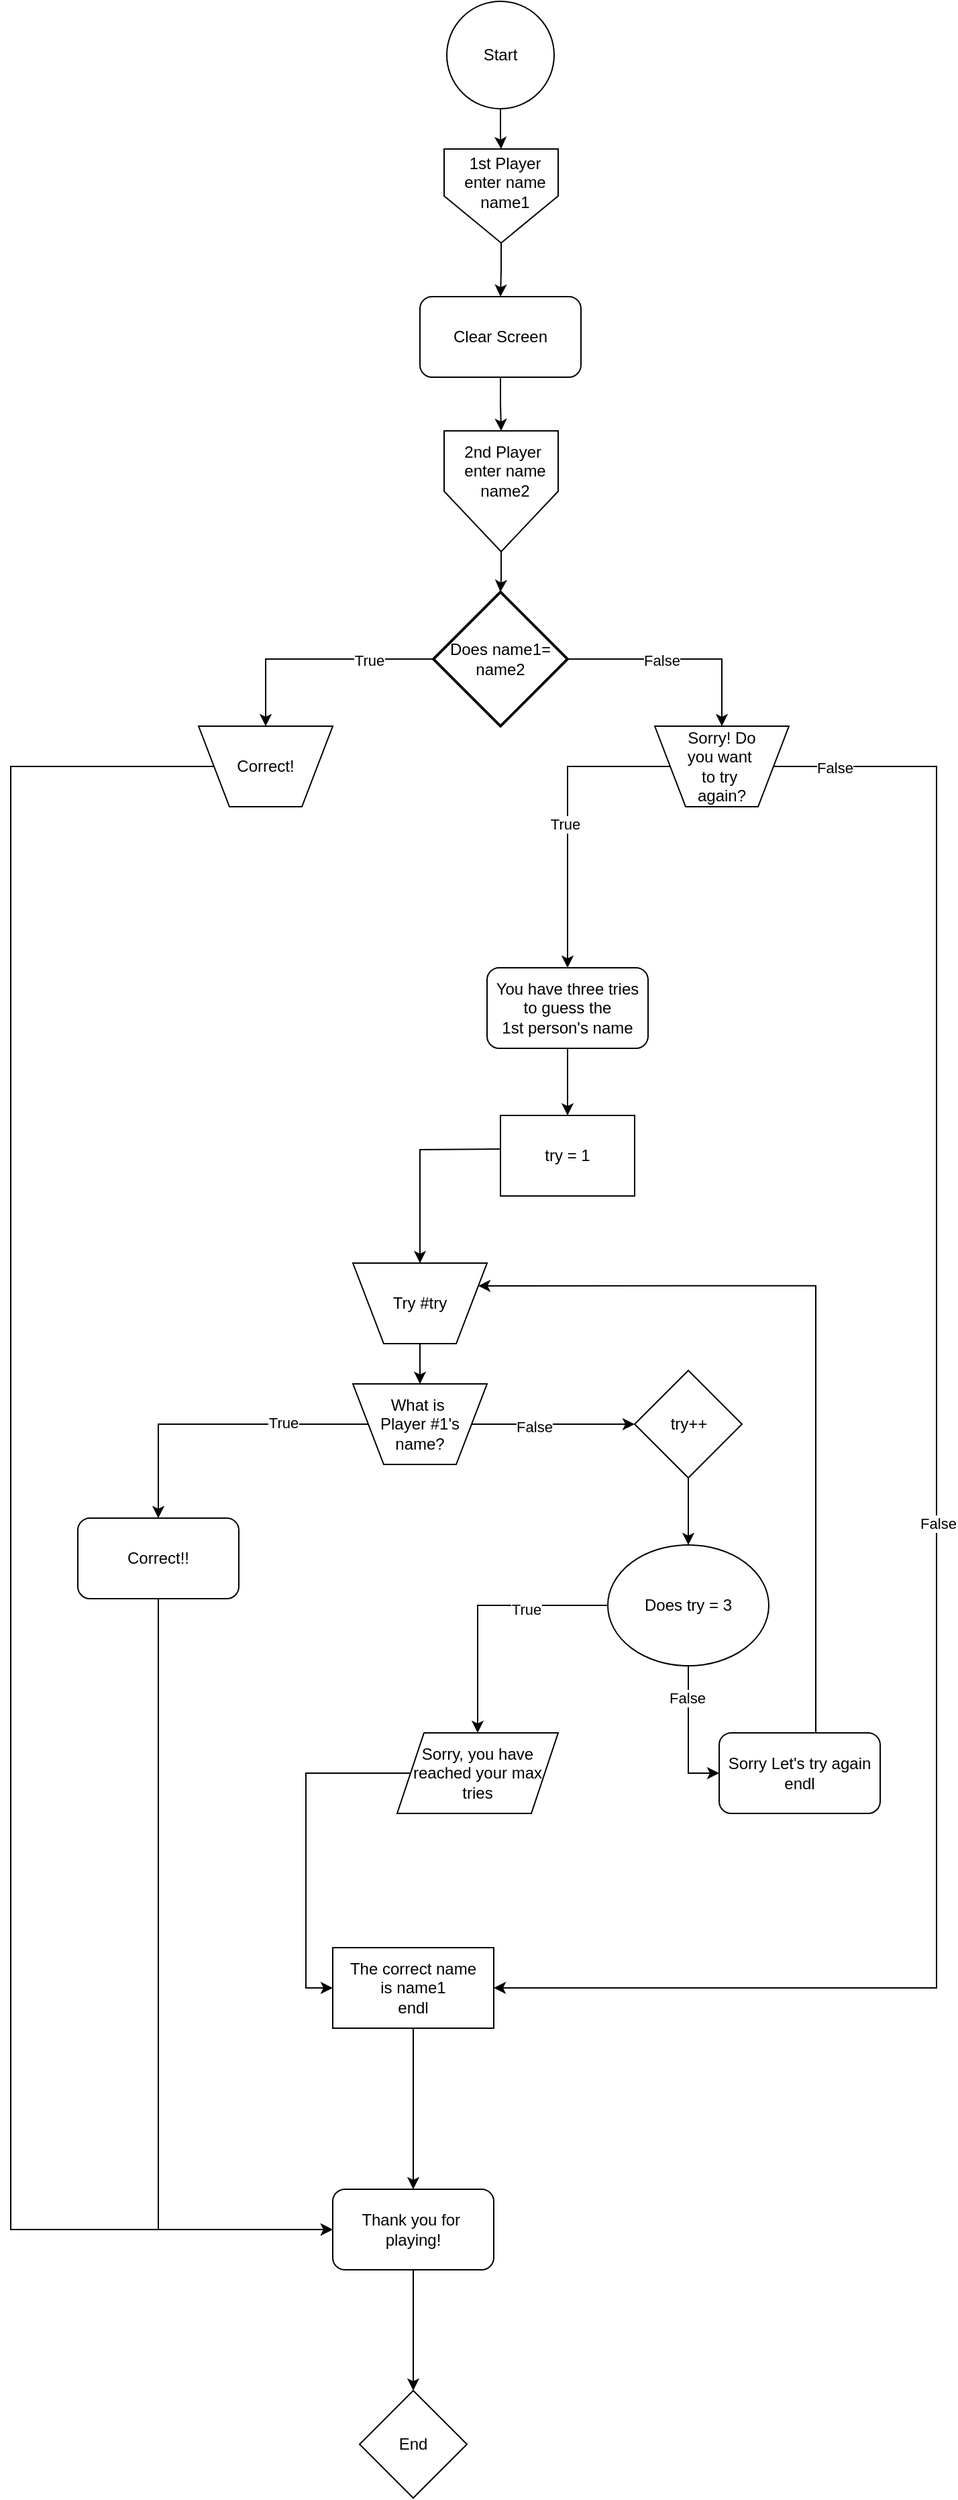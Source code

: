 <mxfile version="15.7.3" type="device"><diagram id="NsqpVUIugJSmdii2Oi79" name="Page-1"><mxGraphModel dx="1022" dy="539" grid="1" gridSize="10" guides="1" tooltips="1" connect="1" arrows="1" fold="1" page="1" pageScale="1" pageWidth="850" pageHeight="1100" math="0" shadow="0"><root><mxCell id="0"/><mxCell id="1" parent="0"/><mxCell id="zlVsjP1CBrNnisHamheq-9" style="edgeStyle=orthogonalEdgeStyle;rounded=0;orthogonalLoop=1;jettySize=auto;html=1;entryX=0.5;entryY=0;entryDx=0;entryDy=0;" edge="1" parent="1" source="zlVsjP1CBrNnisHamheq-1" target="zlVsjP1CBrNnisHamheq-2"><mxGeometry relative="1" as="geometry"/></mxCell><mxCell id="zlVsjP1CBrNnisHamheq-1" value="Start" style="ellipse;whiteSpace=wrap;html=1;aspect=fixed;" vertex="1" parent="1"><mxGeometry x="385" y="40" width="80" height="80" as="geometry"/></mxCell><mxCell id="zlVsjP1CBrNnisHamheq-10" style="edgeStyle=orthogonalEdgeStyle;rounded=0;orthogonalLoop=1;jettySize=auto;html=1;exitX=0.5;exitY=1;exitDx=0;exitDy=0;entryX=0.5;entryY=0;entryDx=0;entryDy=0;" edge="1" parent="1" source="zlVsjP1CBrNnisHamheq-2" target="zlVsjP1CBrNnisHamheq-4"><mxGeometry relative="1" as="geometry"/></mxCell><mxCell id="zlVsjP1CBrNnisHamheq-2" value="" style="verticalLabelPosition=bottom;verticalAlign=top;html=1;shape=offPageConnector;rounded=0;size=0.5;" vertex="1" parent="1"><mxGeometry x="383" y="150" width="85" height="70" as="geometry"/></mxCell><mxCell id="zlVsjP1CBrNnisHamheq-3" value="1st Player &lt;br&gt;enter name&lt;br&gt;name1" style="text;html=1;align=center;verticalAlign=middle;resizable=0;points=[];autosize=1;strokeColor=none;fillColor=none;" vertex="1" parent="1"><mxGeometry x="388" y="150" width="80" height="50" as="geometry"/></mxCell><mxCell id="zlVsjP1CBrNnisHamheq-11" style="edgeStyle=orthogonalEdgeStyle;rounded=0;orthogonalLoop=1;jettySize=auto;html=1;exitX=0.5;exitY=1;exitDx=0;exitDy=0;entryX=0.5;entryY=0;entryDx=0;entryDy=0;" edge="1" parent="1" source="zlVsjP1CBrNnisHamheq-4" target="zlVsjP1CBrNnisHamheq-7"><mxGeometry relative="1" as="geometry"/></mxCell><mxCell id="zlVsjP1CBrNnisHamheq-4" value="Clear Screen" style="rounded=1;whiteSpace=wrap;html=1;" vertex="1" parent="1"><mxGeometry x="365" y="260" width="120" height="60" as="geometry"/></mxCell><mxCell id="zlVsjP1CBrNnisHamheq-13" style="edgeStyle=orthogonalEdgeStyle;rounded=0;orthogonalLoop=1;jettySize=auto;html=1;entryX=0.5;entryY=0;entryDx=0;entryDy=0;entryPerimeter=0;" edge="1" parent="1" source="zlVsjP1CBrNnisHamheq-7" target="zlVsjP1CBrNnisHamheq-12"><mxGeometry relative="1" as="geometry"/></mxCell><mxCell id="zlVsjP1CBrNnisHamheq-7" value="" style="verticalLabelPosition=bottom;verticalAlign=top;html=1;shape=offPageConnector;rounded=0;size=0.5;" vertex="1" parent="1"><mxGeometry x="383" y="360" width="85" height="90" as="geometry"/></mxCell><mxCell id="zlVsjP1CBrNnisHamheq-8" value="2nd Player&amp;nbsp;&lt;br&gt;enter name&lt;br&gt;name2" style="text;html=1;align=center;verticalAlign=middle;resizable=0;points=[];autosize=1;strokeColor=none;fillColor=none;" vertex="1" parent="1"><mxGeometry x="388" y="365" width="80" height="50" as="geometry"/></mxCell><mxCell id="zlVsjP1CBrNnisHamheq-18" style="edgeStyle=orthogonalEdgeStyle;rounded=0;orthogonalLoop=1;jettySize=auto;html=1;entryX=0.5;entryY=0;entryDx=0;entryDy=0;" edge="1" parent="1" source="zlVsjP1CBrNnisHamheq-12" target="zlVsjP1CBrNnisHamheq-16"><mxGeometry relative="1" as="geometry"/></mxCell><mxCell id="zlVsjP1CBrNnisHamheq-20" value="True" style="edgeLabel;html=1;align=center;verticalAlign=middle;resizable=0;points=[];" vertex="1" connectable="0" parent="zlVsjP1CBrNnisHamheq-18"><mxGeometry x="-0.448" y="1" relative="1" as="geometry"><mxPoint as="offset"/></mxGeometry></mxCell><mxCell id="zlVsjP1CBrNnisHamheq-19" style="edgeStyle=orthogonalEdgeStyle;rounded=0;orthogonalLoop=1;jettySize=auto;html=1;entryX=0.5;entryY=0;entryDx=0;entryDy=0;" edge="1" parent="1" source="zlVsjP1CBrNnisHamheq-12" target="zlVsjP1CBrNnisHamheq-17"><mxGeometry relative="1" as="geometry"/></mxCell><mxCell id="zlVsjP1CBrNnisHamheq-21" value="False" style="edgeLabel;html=1;align=center;verticalAlign=middle;resizable=0;points=[];" vertex="1" connectable="0" parent="zlVsjP1CBrNnisHamheq-19"><mxGeometry x="-0.156" y="-1" relative="1" as="geometry"><mxPoint as="offset"/></mxGeometry></mxCell><mxCell id="zlVsjP1CBrNnisHamheq-12" value="Does name1=&lt;br&gt;name2" style="strokeWidth=2;html=1;shape=mxgraph.flowchart.decision;whiteSpace=wrap;" vertex="1" parent="1"><mxGeometry x="375" y="480" width="100" height="100" as="geometry"/></mxCell><mxCell id="zlVsjP1CBrNnisHamheq-108" style="edgeStyle=orthogonalEdgeStyle;rounded=0;orthogonalLoop=1;jettySize=auto;html=1;entryX=0;entryY=0.5;entryDx=0;entryDy=0;" edge="1" parent="1" source="zlVsjP1CBrNnisHamheq-16" target="zlVsjP1CBrNnisHamheq-103"><mxGeometry relative="1" as="geometry"><Array as="points"><mxPoint x="60" y="610"/><mxPoint x="60" y="1700"/></Array></mxGeometry></mxCell><mxCell id="zlVsjP1CBrNnisHamheq-16" value="Correct!" style="verticalLabelPosition=middle;verticalAlign=middle;html=1;shape=trapezoid;perimeter=trapezoidPerimeter;whiteSpace=wrap;size=0.23;arcSize=10;flipV=1;labelPosition=center;align=center;" vertex="1" parent="1"><mxGeometry x="200" y="580" width="100" height="60" as="geometry"/></mxCell><mxCell id="zlVsjP1CBrNnisHamheq-26" style="edgeStyle=orthogonalEdgeStyle;rounded=0;orthogonalLoop=1;jettySize=auto;html=1;entryX=0.5;entryY=0;entryDx=0;entryDy=0;" edge="1" parent="1" source="zlVsjP1CBrNnisHamheq-17" target="zlVsjP1CBrNnisHamheq-30"><mxGeometry relative="1" as="geometry"><mxPoint x="475" y="640" as="targetPoint"/></mxGeometry></mxCell><mxCell id="zlVsjP1CBrNnisHamheq-28" value="True" style="edgeLabel;html=1;align=center;verticalAlign=middle;resizable=0;points=[];" vertex="1" connectable="0" parent="zlVsjP1CBrNnisHamheq-26"><mxGeometry x="0.049" y="-2" relative="1" as="geometry"><mxPoint as="offset"/></mxGeometry></mxCell><mxCell id="zlVsjP1CBrNnisHamheq-27" style="edgeStyle=orthogonalEdgeStyle;rounded=0;orthogonalLoop=1;jettySize=auto;html=1;entryX=1;entryY=0.5;entryDx=0;entryDy=0;" edge="1" parent="1" source="zlVsjP1CBrNnisHamheq-17" target="zlVsjP1CBrNnisHamheq-105"><mxGeometry relative="1" as="geometry"><mxPoint x="710" y="640" as="targetPoint"/><Array as="points"><mxPoint x="750" y="610"/><mxPoint x="750" y="1520"/></Array></mxGeometry></mxCell><mxCell id="zlVsjP1CBrNnisHamheq-29" value="False" style="edgeLabel;html=1;align=center;verticalAlign=middle;resizable=0;points=[];" vertex="1" connectable="0" parent="zlVsjP1CBrNnisHamheq-27"><mxGeometry x="0.007" y="1" relative="1" as="geometry"><mxPoint as="offset"/></mxGeometry></mxCell><mxCell id="zlVsjP1CBrNnisHamheq-113" value="False" style="edgeLabel;html=1;align=center;verticalAlign=middle;resizable=0;points=[];" vertex="1" connectable="0" parent="zlVsjP1CBrNnisHamheq-27"><mxGeometry x="-0.934" y="-1" relative="1" as="geometry"><mxPoint as="offset"/></mxGeometry></mxCell><mxCell id="zlVsjP1CBrNnisHamheq-17" value="Sorry! Do&lt;br&gt;you want&amp;nbsp;&lt;br&gt;to try&amp;nbsp;&lt;br&gt;again?" style="verticalLabelPosition=middle;verticalAlign=middle;html=1;shape=trapezoid;perimeter=trapezoidPerimeter;whiteSpace=wrap;size=0.23;arcSize=10;flipV=1;labelPosition=center;align=center;" vertex="1" parent="1"><mxGeometry x="540" y="580" width="100" height="60" as="geometry"/></mxCell><mxCell id="zlVsjP1CBrNnisHamheq-94" style="edgeStyle=orthogonalEdgeStyle;rounded=0;orthogonalLoop=1;jettySize=auto;html=1;entryX=0.5;entryY=0;entryDx=0;entryDy=0;" edge="1" parent="1" source="zlVsjP1CBrNnisHamheq-30" target="zlVsjP1CBrNnisHamheq-88"><mxGeometry relative="1" as="geometry"/></mxCell><mxCell id="zlVsjP1CBrNnisHamheq-30" value="You have three tries&lt;br&gt;to guess the&lt;br&gt;1st person's name" style="rounded=1;whiteSpace=wrap;html=1;" vertex="1" parent="1"><mxGeometry x="415" y="760" width="120" height="60" as="geometry"/></mxCell><mxCell id="zlVsjP1CBrNnisHamheq-40" style="edgeStyle=orthogonalEdgeStyle;rounded=0;orthogonalLoop=1;jettySize=auto;html=1;entryX=0.5;entryY=0;entryDx=0;entryDy=0;" edge="1" parent="1" source="zlVsjP1CBrNnisHamheq-34" target="zlVsjP1CBrNnisHamheq-35"><mxGeometry relative="1" as="geometry"/></mxCell><mxCell id="zlVsjP1CBrNnisHamheq-34" value="Try #try" style="verticalLabelPosition=middle;verticalAlign=middle;html=1;shape=trapezoid;perimeter=trapezoidPerimeter;whiteSpace=wrap;size=0.23;arcSize=10;flipV=1;labelPosition=center;align=center;" vertex="1" parent="1"><mxGeometry x="315" y="980" width="100" height="60" as="geometry"/></mxCell><mxCell id="zlVsjP1CBrNnisHamheq-41" style="edgeStyle=orthogonalEdgeStyle;rounded=0;orthogonalLoop=1;jettySize=auto;html=1;entryX=0.5;entryY=0;entryDx=0;entryDy=0;" edge="1" parent="1" source="zlVsjP1CBrNnisHamheq-35" target="zlVsjP1CBrNnisHamheq-36"><mxGeometry relative="1" as="geometry"/></mxCell><mxCell id="zlVsjP1CBrNnisHamheq-99" value="True" style="edgeLabel;html=1;align=center;verticalAlign=middle;resizable=0;points=[];" vertex="1" connectable="0" parent="zlVsjP1CBrNnisHamheq-41"><mxGeometry x="-0.436" y="-1" relative="1" as="geometry"><mxPoint as="offset"/></mxGeometry></mxCell><mxCell id="zlVsjP1CBrNnisHamheq-93" style="edgeStyle=orthogonalEdgeStyle;rounded=0;orthogonalLoop=1;jettySize=auto;html=1;entryX=0;entryY=0.5;entryDx=0;entryDy=0;" edge="1" parent="1" source="zlVsjP1CBrNnisHamheq-35" target="zlVsjP1CBrNnisHamheq-43"><mxGeometry relative="1" as="geometry"/></mxCell><mxCell id="zlVsjP1CBrNnisHamheq-100" value="False" style="edgeLabel;html=1;align=center;verticalAlign=middle;resizable=0;points=[];" vertex="1" connectable="0" parent="zlVsjP1CBrNnisHamheq-93"><mxGeometry x="-0.24" y="-2" relative="1" as="geometry"><mxPoint as="offset"/></mxGeometry></mxCell><mxCell id="zlVsjP1CBrNnisHamheq-35" value="What is&amp;nbsp;&lt;br&gt;Player #1's&lt;br&gt;name?" style="verticalLabelPosition=middle;verticalAlign=middle;html=1;shape=trapezoid;perimeter=trapezoidPerimeter;whiteSpace=wrap;size=0.23;arcSize=10;flipV=1;labelPosition=center;align=center;" vertex="1" parent="1"><mxGeometry x="315" y="1070" width="100" height="60" as="geometry"/></mxCell><mxCell id="zlVsjP1CBrNnisHamheq-115" style="edgeStyle=orthogonalEdgeStyle;rounded=0;orthogonalLoop=1;jettySize=auto;html=1;entryX=0;entryY=0.5;entryDx=0;entryDy=0;" edge="1" parent="1" source="zlVsjP1CBrNnisHamheq-36" target="zlVsjP1CBrNnisHamheq-103"><mxGeometry relative="1" as="geometry"><mxPoint x="170" y="1701.333" as="targetPoint"/><Array as="points"><mxPoint x="170" y="1700"/></Array></mxGeometry></mxCell><mxCell id="zlVsjP1CBrNnisHamheq-36" value="Correct!!" style="rounded=1;whiteSpace=wrap;html=1;" vertex="1" parent="1"><mxGeometry x="110" y="1170" width="120" height="60" as="geometry"/></mxCell><mxCell id="zlVsjP1CBrNnisHamheq-97" style="edgeStyle=orthogonalEdgeStyle;rounded=0;orthogonalLoop=1;jettySize=auto;html=1;entryX=1;entryY=0.25;entryDx=0;entryDy=0;" edge="1" parent="1" source="zlVsjP1CBrNnisHamheq-37" target="zlVsjP1CBrNnisHamheq-34"><mxGeometry relative="1" as="geometry"><Array as="points"><mxPoint x="660" y="997"/></Array></mxGeometry></mxCell><mxCell id="zlVsjP1CBrNnisHamheq-37" value="Sorry Let's try again&lt;br&gt;endl" style="rounded=1;whiteSpace=wrap;html=1;" vertex="1" parent="1"><mxGeometry x="588" y="1330" width="120" height="60" as="geometry"/></mxCell><mxCell id="zlVsjP1CBrNnisHamheq-95" style="edgeStyle=orthogonalEdgeStyle;rounded=0;orthogonalLoop=1;jettySize=auto;html=1;entryX=0.5;entryY=0;entryDx=0;entryDy=0;" edge="1" parent="1" source="zlVsjP1CBrNnisHamheq-43" target="zlVsjP1CBrNnisHamheq-48"><mxGeometry relative="1" as="geometry"/></mxCell><mxCell id="zlVsjP1CBrNnisHamheq-43" value="" style="rhombus;whiteSpace=wrap;html=1;" vertex="1" parent="1"><mxGeometry x="525" y="1060" width="80" height="80" as="geometry"/></mxCell><mxCell id="zlVsjP1CBrNnisHamheq-44" value="try++" style="text;html=1;align=center;verticalAlign=middle;resizable=0;points=[];autosize=1;strokeColor=none;fillColor=none;" vertex="1" parent="1"><mxGeometry x="545" y="1090" width="40" height="20" as="geometry"/></mxCell><mxCell id="zlVsjP1CBrNnisHamheq-96" style="edgeStyle=orthogonalEdgeStyle;rounded=0;orthogonalLoop=1;jettySize=auto;html=1;entryX=0;entryY=0.5;entryDx=0;entryDy=0;" edge="1" parent="1" source="zlVsjP1CBrNnisHamheq-48" target="zlVsjP1CBrNnisHamheq-37"><mxGeometry relative="1" as="geometry"/></mxCell><mxCell id="zlVsjP1CBrNnisHamheq-98" value="False" style="edgeLabel;html=1;align=center;verticalAlign=middle;resizable=0;points=[];" vertex="1" connectable="0" parent="zlVsjP1CBrNnisHamheq-96"><mxGeometry x="-0.54" y="-1" relative="1" as="geometry"><mxPoint as="offset"/></mxGeometry></mxCell><mxCell id="zlVsjP1CBrNnisHamheq-101" style="edgeStyle=orthogonalEdgeStyle;rounded=0;orthogonalLoop=1;jettySize=auto;html=1;entryX=0.5;entryY=0;entryDx=0;entryDy=0;" edge="1" parent="1" source="zlVsjP1CBrNnisHamheq-48" target="zlVsjP1CBrNnisHamheq-52"><mxGeometry relative="1" as="geometry"/></mxCell><mxCell id="zlVsjP1CBrNnisHamheq-102" value="True" style="edgeLabel;html=1;align=center;verticalAlign=middle;resizable=0;points=[];" vertex="1" connectable="0" parent="zlVsjP1CBrNnisHamheq-101"><mxGeometry x="-0.361" y="3" relative="1" as="geometry"><mxPoint as="offset"/></mxGeometry></mxCell><mxCell id="zlVsjP1CBrNnisHamheq-48" value="Does try = 3" style="ellipse;whiteSpace=wrap;html=1;" vertex="1" parent="1"><mxGeometry x="505" y="1190" width="120" height="90" as="geometry"/></mxCell><mxCell id="zlVsjP1CBrNnisHamheq-114" style="edgeStyle=orthogonalEdgeStyle;rounded=0;orthogonalLoop=1;jettySize=auto;html=1;entryX=0;entryY=0.5;entryDx=0;entryDy=0;" edge="1" parent="1" source="zlVsjP1CBrNnisHamheq-52" target="zlVsjP1CBrNnisHamheq-105"><mxGeometry relative="1" as="geometry"><Array as="points"><mxPoint x="280" y="1360"/><mxPoint x="280" y="1520"/></Array></mxGeometry></mxCell><mxCell id="zlVsjP1CBrNnisHamheq-52" value="Sorry, you have&lt;br&gt;reached your max&lt;br&gt;tries" style="shape=parallelogram;perimeter=parallelogramPerimeter;whiteSpace=wrap;html=1;fixedSize=1;" vertex="1" parent="1"><mxGeometry x="348" y="1330" width="120" height="60" as="geometry"/></mxCell><mxCell id="zlVsjP1CBrNnisHamheq-87" style="edgeStyle=orthogonalEdgeStyle;rounded=0;orthogonalLoop=1;jettySize=auto;html=1;entryX=0.5;entryY=0;entryDx=0;entryDy=0;" edge="1" parent="1" target="zlVsjP1CBrNnisHamheq-34"><mxGeometry relative="1" as="geometry"><mxPoint x="430" y="895" as="sourcePoint"/></mxGeometry></mxCell><mxCell id="zlVsjP1CBrNnisHamheq-88" value="try = 1" style="rounded=0;whiteSpace=wrap;html=1;" vertex="1" parent="1"><mxGeometry x="425" y="870" width="100" height="60" as="geometry"/></mxCell><mxCell id="zlVsjP1CBrNnisHamheq-112" style="edgeStyle=orthogonalEdgeStyle;rounded=0;orthogonalLoop=1;jettySize=auto;html=1;entryX=0.5;entryY=0;entryDx=0;entryDy=0;" edge="1" parent="1" source="zlVsjP1CBrNnisHamheq-103" target="zlVsjP1CBrNnisHamheq-111"><mxGeometry relative="1" as="geometry"/></mxCell><mxCell id="zlVsjP1CBrNnisHamheq-103" value="Thank you for&amp;nbsp;&lt;br&gt;playing!" style="rounded=1;whiteSpace=wrap;html=1;" vertex="1" parent="1"><mxGeometry x="300" y="1670" width="120" height="60" as="geometry"/></mxCell><mxCell id="zlVsjP1CBrNnisHamheq-110" style="edgeStyle=orthogonalEdgeStyle;rounded=0;orthogonalLoop=1;jettySize=auto;html=1;entryX=0.5;entryY=0;entryDx=0;entryDy=0;" edge="1" parent="1" source="zlVsjP1CBrNnisHamheq-105" target="zlVsjP1CBrNnisHamheq-103"><mxGeometry relative="1" as="geometry"/></mxCell><mxCell id="zlVsjP1CBrNnisHamheq-105" value="The correct name&lt;br&gt;is name1&lt;br&gt;endl" style="rounded=0;whiteSpace=wrap;html=1;" vertex="1" parent="1"><mxGeometry x="300" y="1490" width="120" height="60" as="geometry"/></mxCell><mxCell id="zlVsjP1CBrNnisHamheq-111" value="End" style="rhombus;whiteSpace=wrap;html=1;" vertex="1" parent="1"><mxGeometry x="320" y="1820" width="80" height="80" as="geometry"/></mxCell></root></mxGraphModel></diagram></mxfile>